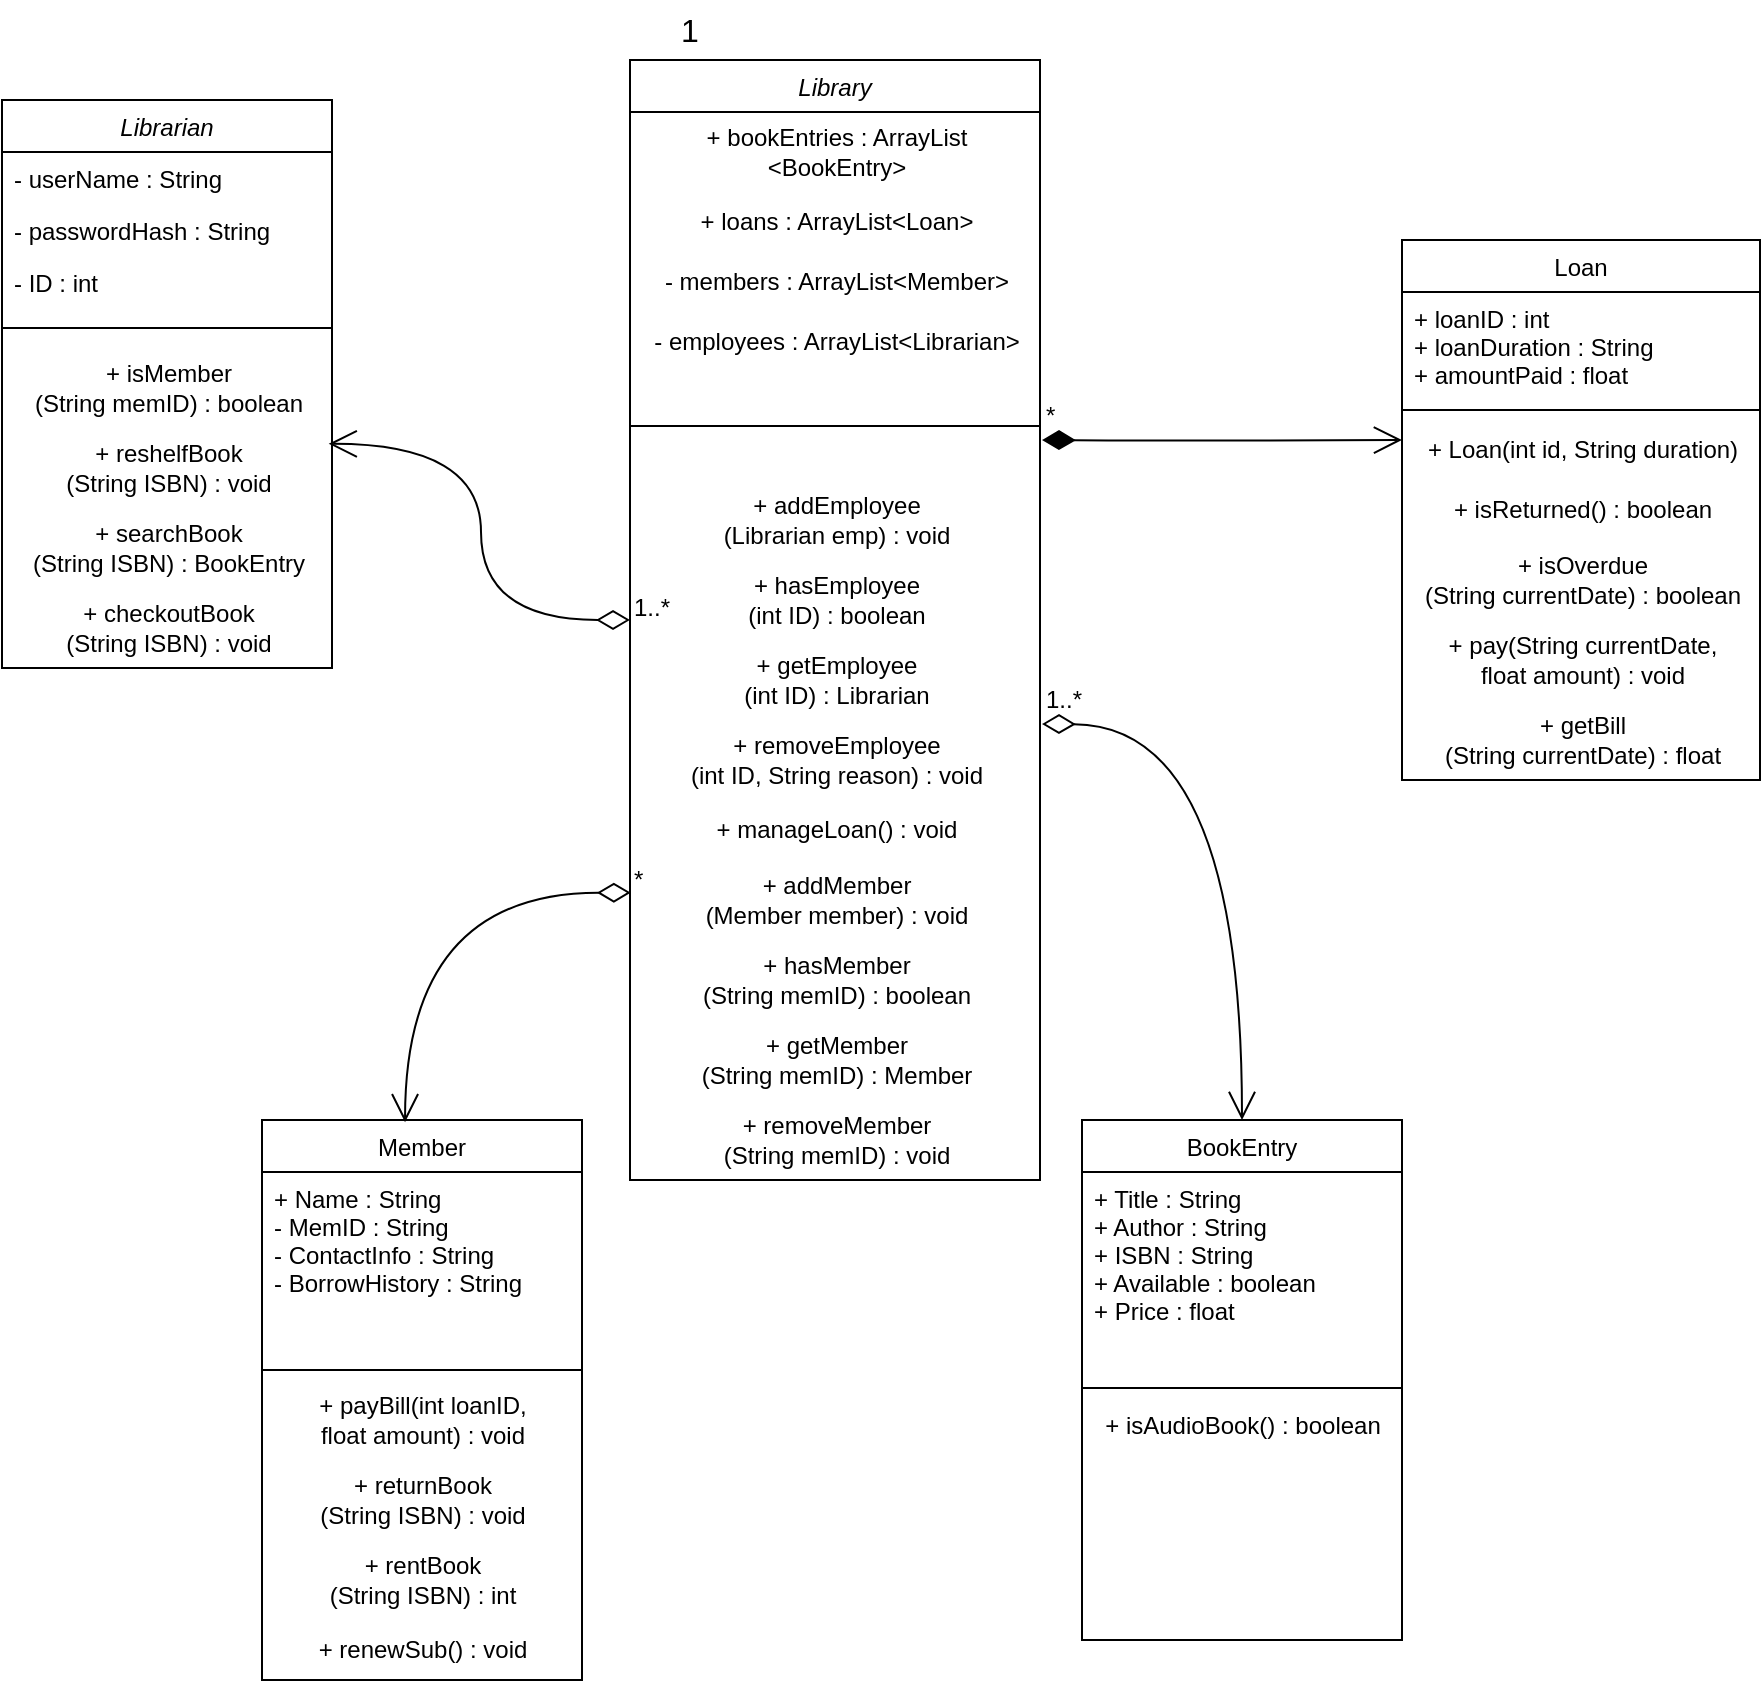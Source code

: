 <mxfile version="24.7.16">
  <diagram id="C5RBs43oDa-KdzZeNtuy" name="Page-1">
    <mxGraphModel dx="1246" dy="1703" grid="1" gridSize="10" guides="1" tooltips="1" connect="1" arrows="1" fold="1" page="1" pageScale="1" pageWidth="827" pageHeight="1169" math="0" shadow="0">
      <root>
        <mxCell id="WIyWlLk6GJQsqaUBKTNV-0" />
        <mxCell id="WIyWlLk6GJQsqaUBKTNV-1" parent="WIyWlLk6GJQsqaUBKTNV-0" />
        <mxCell id="zkfFHV4jXpPFQw0GAbJ--0" value="Librarian" style="swimlane;fontStyle=2;align=center;verticalAlign=top;childLayout=stackLayout;horizontal=1;startSize=26;horizontalStack=0;resizeParent=1;resizeLast=0;collapsible=1;marginBottom=0;rounded=0;shadow=0;strokeWidth=1;" parent="WIyWlLk6GJQsqaUBKTNV-1" vertex="1">
          <mxGeometry x="-90" y="20" width="165" height="284" as="geometry">
            <mxRectangle x="230" y="140" width="160" height="26" as="alternateBounds" />
          </mxGeometry>
        </mxCell>
        <mxCell id="zkfFHV4jXpPFQw0GAbJ--1" value="- userName : String" style="text;align=left;verticalAlign=top;spacingLeft=4;spacingRight=4;overflow=hidden;rotatable=0;points=[[0,0.5],[1,0.5]];portConstraint=eastwest;" parent="zkfFHV4jXpPFQw0GAbJ--0" vertex="1">
          <mxGeometry y="26" width="165" height="26" as="geometry" />
        </mxCell>
        <mxCell id="zkfFHV4jXpPFQw0GAbJ--3" value="- passwordHash : String" style="text;align=left;verticalAlign=top;spacingLeft=4;spacingRight=4;overflow=hidden;rotatable=0;points=[[0,0.5],[1,0.5]];portConstraint=eastwest;rounded=0;shadow=0;html=0;" parent="zkfFHV4jXpPFQw0GAbJ--0" vertex="1">
          <mxGeometry y="52" width="165" height="26" as="geometry" />
        </mxCell>
        <mxCell id="zkfFHV4jXpPFQw0GAbJ--2" value="- ID : int" style="text;align=left;verticalAlign=top;spacingLeft=4;spacingRight=4;overflow=hidden;rotatable=0;points=[[0,0.5],[1,0.5]];portConstraint=eastwest;rounded=0;shadow=0;html=0;" parent="zkfFHV4jXpPFQw0GAbJ--0" vertex="1">
          <mxGeometry y="78" width="165" height="26" as="geometry" />
        </mxCell>
        <mxCell id="zkfFHV4jXpPFQw0GAbJ--4" value="" style="line;html=1;strokeWidth=1;align=left;verticalAlign=middle;spacingTop=-1;spacingLeft=3;spacingRight=3;rotatable=0;labelPosition=right;points=[];portConstraint=eastwest;" parent="zkfFHV4jXpPFQw0GAbJ--0" vertex="1">
          <mxGeometry y="104" width="165" height="20" as="geometry" />
        </mxCell>
        <mxCell id="64K2vE5NSlZGig4ldIWL-9" value="+ isMember&lt;div&gt;(String memID) : boolean&lt;/div&gt;" style="text;html=1;align=center;verticalAlign=middle;resizable=0;points=[];autosize=1;strokeColor=none;fillColor=none;" parent="zkfFHV4jXpPFQw0GAbJ--0" vertex="1">
          <mxGeometry y="124" width="165" height="40" as="geometry" />
        </mxCell>
        <mxCell id="64K2vE5NSlZGig4ldIWL-10" value="+ reshelfBook&lt;div&gt;(String ISBN) : void&lt;/div&gt;" style="text;html=1;align=center;verticalAlign=middle;resizable=0;points=[];autosize=1;strokeColor=none;fillColor=none;" parent="zkfFHV4jXpPFQw0GAbJ--0" vertex="1">
          <mxGeometry y="164" width="165" height="40" as="geometry" />
        </mxCell>
        <mxCell id="64K2vE5NSlZGig4ldIWL-14" value="+ searchBook&lt;div&gt;(String ISBN) : BookEntry&lt;/div&gt;" style="text;html=1;align=center;verticalAlign=middle;resizable=0;points=[];autosize=1;strokeColor=none;fillColor=none;" parent="zkfFHV4jXpPFQw0GAbJ--0" vertex="1">
          <mxGeometry y="204" width="165" height="40" as="geometry" />
        </mxCell>
        <mxCell id="64K2vE5NSlZGig4ldIWL-15" value="+ checkoutBook&lt;div&gt;(String ISBN) : void&lt;/div&gt;" style="text;html=1;align=center;verticalAlign=middle;resizable=0;points=[];autosize=1;strokeColor=none;fillColor=none;" parent="zkfFHV4jXpPFQw0GAbJ--0" vertex="1">
          <mxGeometry y="244" width="165" height="40" as="geometry" />
        </mxCell>
        <mxCell id="zkfFHV4jXpPFQw0GAbJ--6" value="Member" style="swimlane;fontStyle=0;align=center;verticalAlign=top;childLayout=stackLayout;horizontal=1;startSize=26;horizontalStack=0;resizeParent=1;resizeLast=0;collapsible=1;marginBottom=0;rounded=0;shadow=0;strokeWidth=1;" parent="WIyWlLk6GJQsqaUBKTNV-1" vertex="1">
          <mxGeometry x="40" y="530" width="160" height="280" as="geometry">
            <mxRectangle x="130" y="380" width="160" height="26" as="alternateBounds" />
          </mxGeometry>
        </mxCell>
        <mxCell id="zkfFHV4jXpPFQw0GAbJ--7" value="+ Name : String&#xa;- MemID : String&#xa;- ContactInfo : String&#xa;- BorrowHistory : String&#xa;" style="text;align=left;verticalAlign=top;spacingLeft=4;spacingRight=4;overflow=hidden;rotatable=0;points=[[0,0.5],[1,0.5]];portConstraint=eastwest;" parent="zkfFHV4jXpPFQw0GAbJ--6" vertex="1">
          <mxGeometry y="26" width="160" height="94" as="geometry" />
        </mxCell>
        <mxCell id="zkfFHV4jXpPFQw0GAbJ--9" value="" style="line;html=1;strokeWidth=1;align=left;verticalAlign=middle;spacingTop=-1;spacingLeft=3;spacingRight=3;rotatable=0;labelPosition=right;points=[];portConstraint=eastwest;" parent="zkfFHV4jXpPFQw0GAbJ--6" vertex="1">
          <mxGeometry y="120" width="160" height="10" as="geometry" />
        </mxCell>
        <mxCell id="64K2vE5NSlZGig4ldIWL-11" value="+ payBill(int loanID,&lt;div&gt;float amount) : void&lt;/div&gt;" style="text;html=1;align=center;verticalAlign=middle;resizable=0;points=[];autosize=1;strokeColor=none;fillColor=none;" parent="zkfFHV4jXpPFQw0GAbJ--6" vertex="1">
          <mxGeometry y="130" width="160" height="40" as="geometry" />
        </mxCell>
        <mxCell id="64K2vE5NSlZGig4ldIWL-12" value="+ returnBook&lt;div&gt;(String ISBN) : void&lt;/div&gt;" style="text;html=1;align=center;verticalAlign=middle;resizable=0;points=[];autosize=1;strokeColor=none;fillColor=none;" parent="zkfFHV4jXpPFQw0GAbJ--6" vertex="1">
          <mxGeometry y="170" width="160" height="40" as="geometry" />
        </mxCell>
        <mxCell id="64K2vE5NSlZGig4ldIWL-16" value="+ rentBook&lt;div&gt;(String ISBN) : int&lt;/div&gt;" style="text;html=1;align=center;verticalAlign=middle;resizable=0;points=[];autosize=1;strokeColor=none;fillColor=none;" parent="zkfFHV4jXpPFQw0GAbJ--6" vertex="1">
          <mxGeometry y="210" width="160" height="40" as="geometry" />
        </mxCell>
        <mxCell id="64K2vE5NSlZGig4ldIWL-24" value="+ renewSub() : void" style="text;html=1;align=center;verticalAlign=middle;resizable=0;points=[];autosize=1;strokeColor=none;fillColor=none;" parent="zkfFHV4jXpPFQw0GAbJ--6" vertex="1">
          <mxGeometry y="250" width="160" height="30" as="geometry" />
        </mxCell>
        <mxCell id="zkfFHV4jXpPFQw0GAbJ--13" value="BookEntry" style="swimlane;fontStyle=0;align=center;verticalAlign=top;childLayout=stackLayout;horizontal=1;startSize=26;horizontalStack=0;resizeParent=1;resizeLast=0;collapsible=1;marginBottom=0;rounded=0;shadow=0;strokeWidth=1;" parent="WIyWlLk6GJQsqaUBKTNV-1" vertex="1">
          <mxGeometry x="450" y="530" width="160" height="260" as="geometry">
            <mxRectangle x="340" y="380" width="170" height="26" as="alternateBounds" />
          </mxGeometry>
        </mxCell>
        <mxCell id="zkfFHV4jXpPFQw0GAbJ--14" value="+ Title : String&#xa;+ Author : String&#xa;+ ISBN : String&#xa;+ Available : boolean&#xa;+ Price : float" style="text;align=left;verticalAlign=top;spacingLeft=4;spacingRight=4;overflow=hidden;rotatable=0;points=[[0,0.5],[1,0.5]];portConstraint=eastwest;" parent="zkfFHV4jXpPFQw0GAbJ--13" vertex="1">
          <mxGeometry y="26" width="160" height="104" as="geometry" />
        </mxCell>
        <mxCell id="zkfFHV4jXpPFQw0GAbJ--15" value="" style="line;html=1;strokeWidth=1;align=left;verticalAlign=middle;spacingTop=-1;spacingLeft=3;spacingRight=3;rotatable=0;labelPosition=right;points=[];portConstraint=eastwest;" parent="zkfFHV4jXpPFQw0GAbJ--13" vertex="1">
          <mxGeometry y="130" width="160" height="8" as="geometry" />
        </mxCell>
        <mxCell id="64K2vE5NSlZGig4ldIWL-25" value="+ isAudioBook() : boolean" style="text;html=1;align=center;verticalAlign=middle;resizable=0;points=[];autosize=1;strokeColor=none;fillColor=none;" parent="zkfFHV4jXpPFQw0GAbJ--13" vertex="1">
          <mxGeometry y="138" width="160" height="30" as="geometry" />
        </mxCell>
        <mxCell id="zkfFHV4jXpPFQw0GAbJ--17" value="Loan" style="swimlane;fontStyle=0;align=center;verticalAlign=top;childLayout=stackLayout;horizontal=1;startSize=26;horizontalStack=0;resizeParent=1;resizeLast=0;collapsible=1;marginBottom=0;rounded=0;shadow=0;strokeWidth=1;" parent="WIyWlLk6GJQsqaUBKTNV-1" vertex="1">
          <mxGeometry x="610" y="90" width="179" height="270" as="geometry">
            <mxRectangle x="550" y="140" width="160" height="26" as="alternateBounds" />
          </mxGeometry>
        </mxCell>
        <mxCell id="zkfFHV4jXpPFQw0GAbJ--18" value="+ loanID : int&#xa;+ loanDuration : String&#xa;+ amountPaid : float" style="text;align=left;verticalAlign=top;spacingLeft=4;spacingRight=4;overflow=hidden;rotatable=0;points=[[0,0.5],[1,0.5]];portConstraint=eastwest;" parent="zkfFHV4jXpPFQw0GAbJ--17" vertex="1">
          <mxGeometry y="26" width="179" height="54" as="geometry" />
        </mxCell>
        <mxCell id="zkfFHV4jXpPFQw0GAbJ--23" value="" style="line;html=1;strokeWidth=1;align=left;verticalAlign=middle;spacingTop=-1;spacingLeft=3;spacingRight=3;rotatable=0;labelPosition=right;points=[];portConstraint=eastwest;" parent="zkfFHV4jXpPFQw0GAbJ--17" vertex="1">
          <mxGeometry y="80" width="179" height="10" as="geometry" />
        </mxCell>
        <mxCell id="64K2vE5NSlZGig4ldIWL-3" value="+ Loan(int id, String duration)" style="text;html=1;align=center;verticalAlign=middle;resizable=0;points=[];autosize=1;strokeColor=none;fillColor=none;" parent="zkfFHV4jXpPFQw0GAbJ--17" vertex="1">
          <mxGeometry y="90" width="179" height="30" as="geometry" />
        </mxCell>
        <mxCell id="64K2vE5NSlZGig4ldIWL-17" value="+ isReturned() : boolean" style="text;html=1;align=center;verticalAlign=middle;resizable=0;points=[];autosize=1;strokeColor=none;fillColor=none;" parent="zkfFHV4jXpPFQw0GAbJ--17" vertex="1">
          <mxGeometry y="120" width="179" height="30" as="geometry" />
        </mxCell>
        <mxCell id="iNvIvl79tMsVRz-qhqXm-35" value="+ isOverdue&lt;div&gt;(String currentDate) : boolean&lt;/div&gt;" style="text;html=1;align=center;verticalAlign=middle;resizable=0;points=[];autosize=1;strokeColor=none;fillColor=none;" vertex="1" parent="zkfFHV4jXpPFQw0GAbJ--17">
          <mxGeometry y="150" width="179" height="40" as="geometry" />
        </mxCell>
        <mxCell id="64K2vE5NSlZGig4ldIWL-26" value="+ pay(String currentDate,&lt;div&gt;float amount) : void&lt;/div&gt;" style="text;html=1;align=center;verticalAlign=middle;resizable=0;points=[];autosize=1;strokeColor=none;fillColor=none;" parent="zkfFHV4jXpPFQw0GAbJ--17" vertex="1">
          <mxGeometry y="190" width="179" height="40" as="geometry" />
        </mxCell>
        <mxCell id="iNvIvl79tMsVRz-qhqXm-36" value="+ getBill&lt;div&gt;&lt;span style=&quot;background-color: initial;&quot;&gt;(String currentDate) : float&lt;/span&gt;&lt;/div&gt;" style="text;html=1;align=center;verticalAlign=middle;resizable=0;points=[];autosize=1;strokeColor=none;fillColor=none;" vertex="1" parent="zkfFHV4jXpPFQw0GAbJ--17">
          <mxGeometry y="230" width="179" height="40" as="geometry" />
        </mxCell>
        <mxCell id="chUHbdW1xkKSAvhsrKf5-0" value="Library" style="swimlane;fontStyle=2;align=center;verticalAlign=top;childLayout=stackLayout;horizontal=1;startSize=26;horizontalStack=0;resizeParent=1;resizeLast=0;collapsible=1;marginBottom=0;rounded=0;shadow=0;strokeWidth=1;" parent="WIyWlLk6GJQsqaUBKTNV-1" vertex="1">
          <mxGeometry x="224" width="205" height="560" as="geometry">
            <mxRectangle x="230" y="140" width="160" height="26" as="alternateBounds" />
          </mxGeometry>
        </mxCell>
        <mxCell id="chUHbdW1xkKSAvhsrKf5-9" value="+ bookEntries : ArrayList&lt;div&gt;&amp;lt;BookEntry&amp;gt;&lt;/div&gt;" style="text;html=1;align=center;verticalAlign=middle;resizable=0;points=[];autosize=1;strokeColor=none;fillColor=none;" parent="chUHbdW1xkKSAvhsrKf5-0" vertex="1">
          <mxGeometry y="26" width="205" height="40" as="geometry" />
        </mxCell>
        <mxCell id="chUHbdW1xkKSAvhsrKf5-13" value="+ loans : ArrayList&amp;lt;Loan&amp;gt;" style="text;html=1;align=center;verticalAlign=middle;resizable=0;points=[];autosize=1;strokeColor=none;fillColor=none;" parent="chUHbdW1xkKSAvhsrKf5-0" vertex="1">
          <mxGeometry y="66" width="205" height="30" as="geometry" />
        </mxCell>
        <mxCell id="chUHbdW1xkKSAvhsrKf5-15" value="- members : ArrayList&amp;lt;Member&amp;gt;" style="text;html=1;align=center;verticalAlign=middle;resizable=0;points=[];autosize=1;strokeColor=none;fillColor=none;" parent="chUHbdW1xkKSAvhsrKf5-0" vertex="1">
          <mxGeometry y="96" width="205" height="30" as="geometry" />
        </mxCell>
        <mxCell id="chUHbdW1xkKSAvhsrKf5-16" value="- employees : ArrayList&amp;lt;Librarian&amp;gt;" style="text;html=1;align=center;verticalAlign=middle;resizable=0;points=[];autosize=1;strokeColor=none;fillColor=none;" parent="chUHbdW1xkKSAvhsrKf5-0" vertex="1">
          <mxGeometry y="126" width="205" height="30" as="geometry" />
        </mxCell>
        <mxCell id="chUHbdW1xkKSAvhsrKf5-4" value="" style="line;html=1;strokeWidth=1;align=left;verticalAlign=middle;spacingTop=-1;spacingLeft=3;spacingRight=3;rotatable=0;labelPosition=right;points=[];portConstraint=eastwest;" parent="chUHbdW1xkKSAvhsrKf5-0" vertex="1">
          <mxGeometry y="156" width="205" height="54" as="geometry" />
        </mxCell>
        <mxCell id="chUHbdW1xkKSAvhsrKf5-18" value="+ addEmployee&lt;div&gt;(Librarian emp)&amp;nbsp;&lt;span style=&quot;background-color: initial;&quot;&gt;: void&lt;/span&gt;&lt;/div&gt;" style="text;html=1;align=center;verticalAlign=middle;resizable=0;points=[];autosize=1;strokeColor=none;fillColor=none;" parent="chUHbdW1xkKSAvhsrKf5-0" vertex="1">
          <mxGeometry y="210" width="205" height="40" as="geometry" />
        </mxCell>
        <mxCell id="chUHbdW1xkKSAvhsrKf5-19" value="+ hasEmployee&lt;div&gt;(int ID) : boolean&lt;/div&gt;" style="text;html=1;align=center;verticalAlign=middle;resizable=0;points=[];autosize=1;strokeColor=none;fillColor=none;" parent="chUHbdW1xkKSAvhsrKf5-0" vertex="1">
          <mxGeometry y="250" width="205" height="40" as="geometry" />
        </mxCell>
        <mxCell id="iNvIvl79tMsVRz-qhqXm-11" value="+ getEmployee&lt;div&gt;(int ID)&amp;nbsp;&lt;span style=&quot;background-color: initial;&quot;&gt;: Librarian&lt;/span&gt;&lt;/div&gt;" style="text;html=1;align=center;verticalAlign=middle;resizable=0;points=[];autosize=1;strokeColor=none;fillColor=none;" vertex="1" parent="chUHbdW1xkKSAvhsrKf5-0">
          <mxGeometry y="290" width="205" height="40" as="geometry" />
        </mxCell>
        <mxCell id="iNvIvl79tMsVRz-qhqXm-13" value="+ removeEmployee&lt;div&gt;(int ID, String reason)&amp;nbsp;&lt;span style=&quot;background-color: initial;&quot;&gt;: void&lt;/span&gt;&lt;/div&gt;" style="text;html=1;align=center;verticalAlign=middle;resizable=0;points=[];autosize=1;strokeColor=none;fillColor=none;" vertex="1" parent="chUHbdW1xkKSAvhsrKf5-0">
          <mxGeometry y="330" width="205" height="40" as="geometry" />
        </mxCell>
        <mxCell id="chUHbdW1xkKSAvhsrKf5-21" value="+ manageLoan() : void" style="text;html=1;align=center;verticalAlign=middle;resizable=0;points=[];autosize=1;strokeColor=none;fillColor=none;" parent="chUHbdW1xkKSAvhsrKf5-0" vertex="1">
          <mxGeometry y="370" width="205" height="30" as="geometry" />
        </mxCell>
        <mxCell id="chUHbdW1xkKSAvhsrKf5-22" value="+ addMember&lt;div&gt;(Member member) : void&lt;/div&gt;" style="text;html=1;align=center;verticalAlign=middle;resizable=0;points=[];autosize=1;strokeColor=none;fillColor=none;" parent="chUHbdW1xkKSAvhsrKf5-0" vertex="1">
          <mxGeometry y="400" width="205" height="40" as="geometry" />
        </mxCell>
        <mxCell id="iNvIvl79tMsVRz-qhqXm-16" value="+ hasMember&lt;div&gt;(String memID) : boolean&lt;/div&gt;" style="text;html=1;align=center;verticalAlign=middle;resizable=0;points=[];autosize=1;strokeColor=none;fillColor=none;" vertex="1" parent="chUHbdW1xkKSAvhsrKf5-0">
          <mxGeometry y="440" width="205" height="40" as="geometry" />
        </mxCell>
        <mxCell id="iNvIvl79tMsVRz-qhqXm-33" value="+ getMember&lt;div&gt;(String memID) : Member&lt;/div&gt;" style="text;html=1;align=center;verticalAlign=middle;resizable=0;points=[];autosize=1;strokeColor=none;fillColor=none;" vertex="1" parent="chUHbdW1xkKSAvhsrKf5-0">
          <mxGeometry y="480" width="205" height="40" as="geometry" />
        </mxCell>
        <mxCell id="iNvIvl79tMsVRz-qhqXm-14" value="+ removeMember&lt;div&gt;(String memID) : void&lt;/div&gt;" style="text;html=1;align=center;verticalAlign=middle;resizable=0;points=[];autosize=1;strokeColor=none;fillColor=none;" vertex="1" parent="chUHbdW1xkKSAvhsrKf5-0">
          <mxGeometry y="520" width="205" height="40" as="geometry" />
        </mxCell>
        <mxCell id="wYOp3Uvvmp2U9gyyuIDl-5" value="1" style="text;strokeColor=none;fillColor=none;html=1;align=center;verticalAlign=middle;whiteSpace=wrap;rounded=0;fontSize=16;" parent="WIyWlLk6GJQsqaUBKTNV-1" vertex="1">
          <mxGeometry x="224" y="-30" width="60" height="30" as="geometry" />
        </mxCell>
        <mxCell id="iNvIvl79tMsVRz-qhqXm-5" value="1..*" style="endArrow=open;html=1;endSize=12;startArrow=diamondThin;startSize=14;startFill=0;edgeStyle=orthogonalEdgeStyle;align=left;verticalAlign=bottom;rounded=0;fontSize=12;curved=1;exitX=0;exitY=0.5;exitDx=0;exitDy=0;entryX=0.99;entryY=0.198;entryDx=0;entryDy=0;entryPerimeter=0;" edge="1" parent="WIyWlLk6GJQsqaUBKTNV-1" source="chUHbdW1xkKSAvhsrKf5-0" target="64K2vE5NSlZGig4ldIWL-10">
          <mxGeometry x="-1" y="3" relative="1" as="geometry">
            <mxPoint x="160" y="174" as="sourcePoint" />
            <mxPoint x="80" y="180" as="targetPoint" />
          </mxGeometry>
        </mxCell>
        <mxCell id="iNvIvl79tMsVRz-qhqXm-7" value="*" style="endArrow=open;html=1;endSize=12;startArrow=diamondThin;startSize=14;startFill=0;edgeStyle=orthogonalEdgeStyle;align=left;verticalAlign=bottom;rounded=0;fontSize=12;curved=1;entryX=0.447;entryY=0.004;entryDx=0;entryDy=0;entryPerimeter=0;exitX=0.002;exitY=0.409;exitDx=0;exitDy=0;exitPerimeter=0;" edge="1" parent="WIyWlLk6GJQsqaUBKTNV-1" source="chUHbdW1xkKSAvhsrKf5-22" target="zkfFHV4jXpPFQw0GAbJ--6">
          <mxGeometry x="-1" y="3" relative="1" as="geometry">
            <mxPoint x="170" y="370" as="sourcePoint" />
            <mxPoint x="350" y="710" as="targetPoint" />
          </mxGeometry>
        </mxCell>
        <mxCell id="iNvIvl79tMsVRz-qhqXm-8" value="*" style="endArrow=open;html=1;endSize=12;startArrow=diamondThin;startSize=14;startFill=1;edgeStyle=orthogonalEdgeStyle;align=left;verticalAlign=bottom;rounded=0;fontSize=12;curved=1;entryX=0;entryY=0.333;entryDx=0;entryDy=0;entryPerimeter=0;" edge="1" parent="WIyWlLk6GJQsqaUBKTNV-1" target="64K2vE5NSlZGig4ldIWL-3">
          <mxGeometry x="-1" y="3" relative="1" as="geometry">
            <mxPoint x="430" y="190" as="sourcePoint" />
            <mxPoint x="582" y="190" as="targetPoint" />
          </mxGeometry>
        </mxCell>
        <mxCell id="iNvIvl79tMsVRz-qhqXm-9" value="1..*" style="endArrow=open;html=1;endSize=12;startArrow=diamondThin;startSize=14;startFill=0;edgeStyle=orthogonalEdgeStyle;align=left;verticalAlign=bottom;rounded=0;fontSize=12;curved=1;entryX=0.5;entryY=0;entryDx=0;entryDy=0;" edge="1" parent="WIyWlLk6GJQsqaUBKTNV-1" target="zkfFHV4jXpPFQw0GAbJ--13">
          <mxGeometry x="-1" y="3" relative="1" as="geometry">
            <mxPoint x="430" y="332" as="sourcePoint" />
            <mxPoint x="582" y="330" as="targetPoint" />
          </mxGeometry>
        </mxCell>
      </root>
    </mxGraphModel>
  </diagram>
</mxfile>
